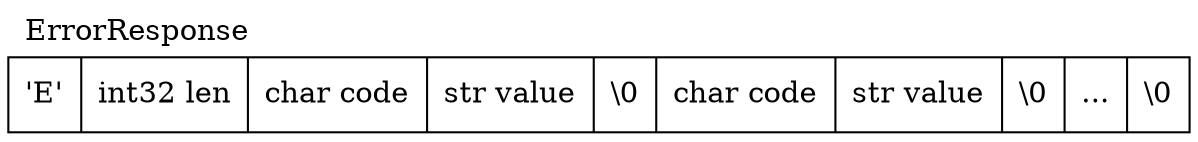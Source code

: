 graph ErrorResponse {
      label="ErrorResponse";
      labelloc=t;
      labeljust=l;
      node [shape=record];
      struct1 [label="'E'|int32 len|char code|str value|\\0|char code|str value|\\0|...|\\0"];
}
